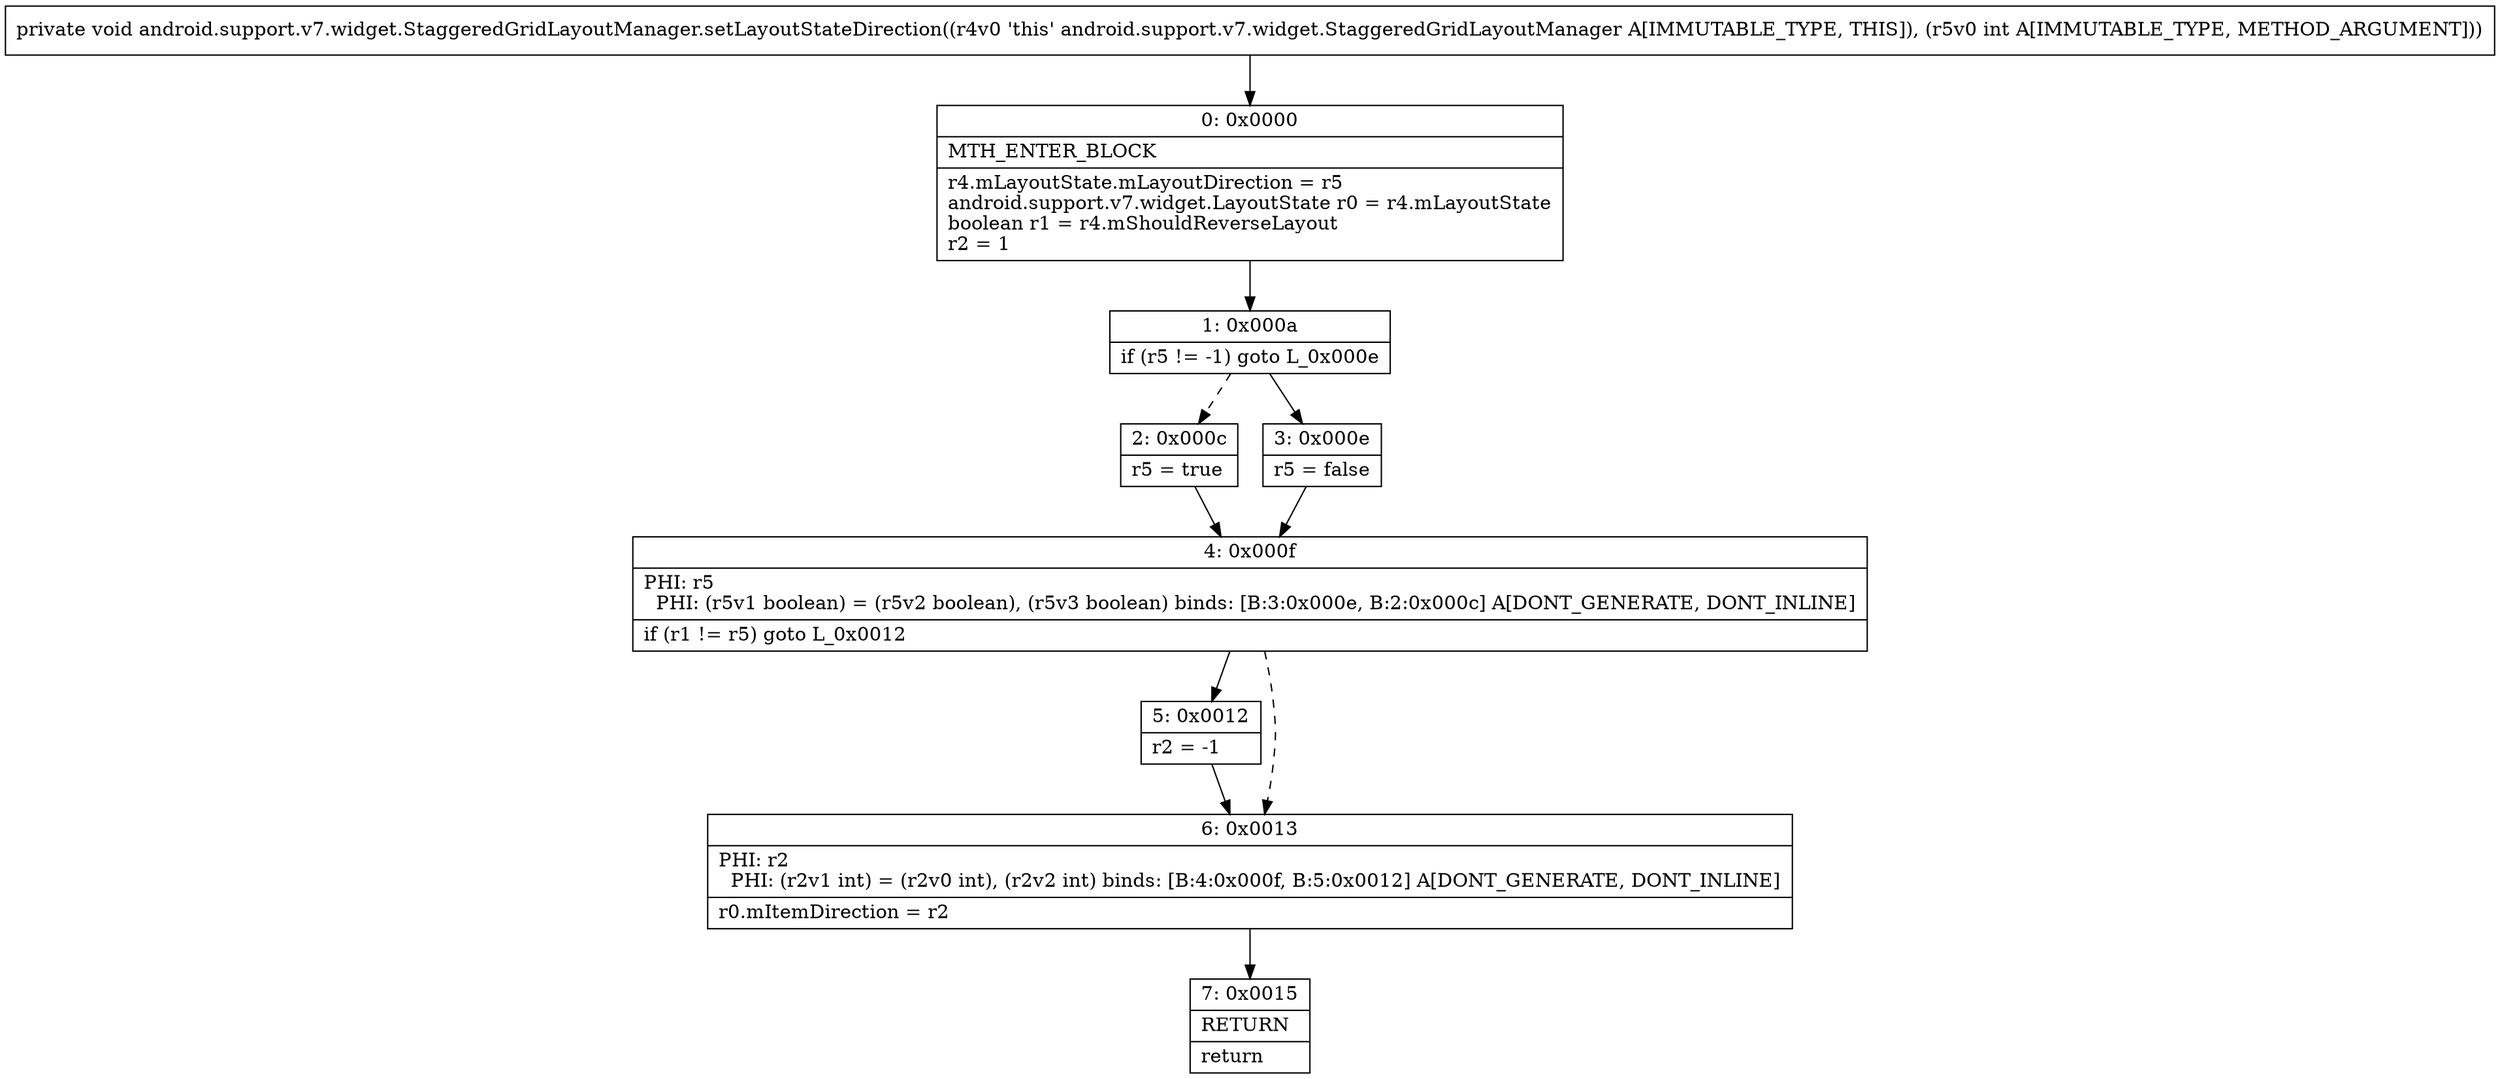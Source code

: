 digraph "CFG forandroid.support.v7.widget.StaggeredGridLayoutManager.setLayoutStateDirection(I)V" {
Node_0 [shape=record,label="{0\:\ 0x0000|MTH_ENTER_BLOCK\l|r4.mLayoutState.mLayoutDirection = r5\landroid.support.v7.widget.LayoutState r0 = r4.mLayoutState\lboolean r1 = r4.mShouldReverseLayout\lr2 = 1\l}"];
Node_1 [shape=record,label="{1\:\ 0x000a|if (r5 != \-1) goto L_0x000e\l}"];
Node_2 [shape=record,label="{2\:\ 0x000c|r5 = true\l}"];
Node_3 [shape=record,label="{3\:\ 0x000e|r5 = false\l}"];
Node_4 [shape=record,label="{4\:\ 0x000f|PHI: r5 \l  PHI: (r5v1 boolean) = (r5v2 boolean), (r5v3 boolean) binds: [B:3:0x000e, B:2:0x000c] A[DONT_GENERATE, DONT_INLINE]\l|if (r1 != r5) goto L_0x0012\l}"];
Node_5 [shape=record,label="{5\:\ 0x0012|r2 = \-1\l}"];
Node_6 [shape=record,label="{6\:\ 0x0013|PHI: r2 \l  PHI: (r2v1 int) = (r2v0 int), (r2v2 int) binds: [B:4:0x000f, B:5:0x0012] A[DONT_GENERATE, DONT_INLINE]\l|r0.mItemDirection = r2\l}"];
Node_7 [shape=record,label="{7\:\ 0x0015|RETURN\l|return\l}"];
MethodNode[shape=record,label="{private void android.support.v7.widget.StaggeredGridLayoutManager.setLayoutStateDirection((r4v0 'this' android.support.v7.widget.StaggeredGridLayoutManager A[IMMUTABLE_TYPE, THIS]), (r5v0 int A[IMMUTABLE_TYPE, METHOD_ARGUMENT])) }"];
MethodNode -> Node_0;
Node_0 -> Node_1;
Node_1 -> Node_2[style=dashed];
Node_1 -> Node_3;
Node_2 -> Node_4;
Node_3 -> Node_4;
Node_4 -> Node_5;
Node_4 -> Node_6[style=dashed];
Node_5 -> Node_6;
Node_6 -> Node_7;
}

